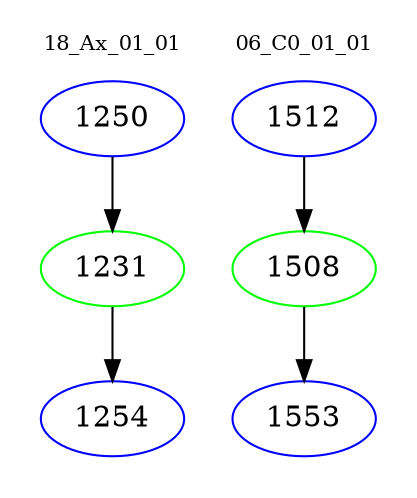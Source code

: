 digraph{
subgraph cluster_0 {
color = white
label = "18_Ax_01_01";
fontsize=10;
T0_1250 [label="1250", color="blue"]
T0_1250 -> T0_1231 [color="black"]
T0_1231 [label="1231", color="green"]
T0_1231 -> T0_1254 [color="black"]
T0_1254 [label="1254", color="blue"]
}
subgraph cluster_1 {
color = white
label = "06_C0_01_01";
fontsize=10;
T1_1512 [label="1512", color="blue"]
T1_1512 -> T1_1508 [color="black"]
T1_1508 [label="1508", color="green"]
T1_1508 -> T1_1553 [color="black"]
T1_1553 [label="1553", color="blue"]
}
}
